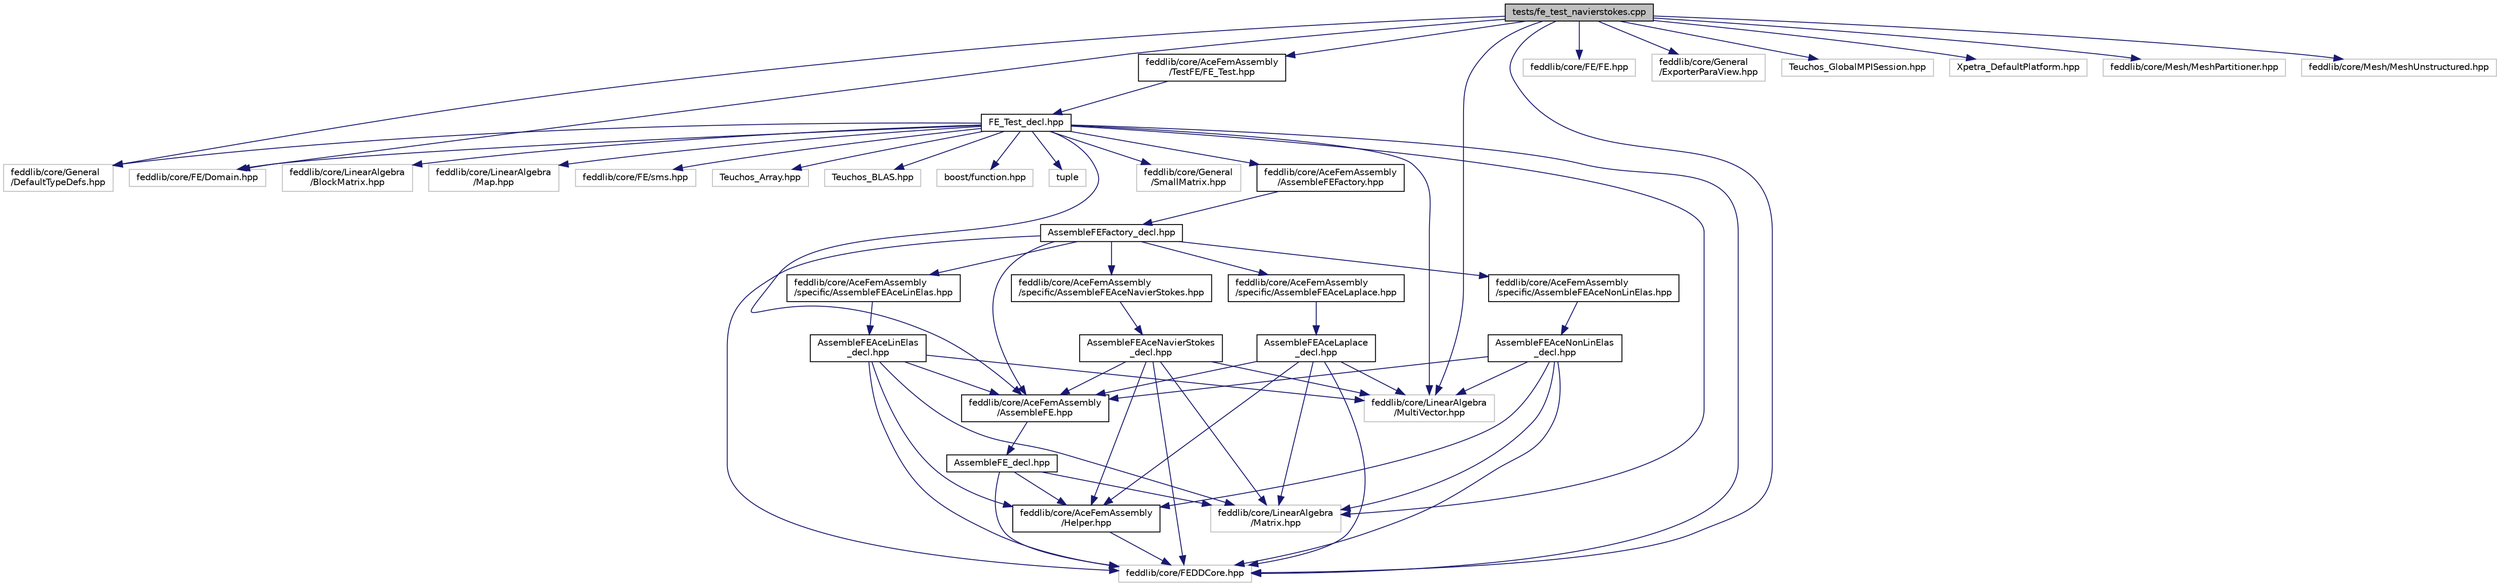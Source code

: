 digraph "tests/fe_test_navierstokes.cpp"
{
 // LATEX_PDF_SIZE
  edge [fontname="Helvetica",fontsize="10",labelfontname="Helvetica",labelfontsize="10"];
  node [fontname="Helvetica",fontsize="10",shape=record];
  Node1 [label="tests/fe_test_navierstokes.cpp",height=0.2,width=0.4,color="black", fillcolor="grey75", style="filled", fontcolor="black",tooltip=" "];
  Node1 -> Node2 [color="midnightblue",fontsize="10",style="solid"];
  Node2 [label="feddlib/core/FEDDCore.hpp",height=0.2,width=0.4,color="grey75", fillcolor="white", style="filled",tooltip=" "];
  Node1 -> Node3 [color="midnightblue",fontsize="10",style="solid"];
  Node3 [label="feddlib/core/General\l/DefaultTypeDefs.hpp",height=0.2,width=0.4,color="grey75", fillcolor="white", style="filled",tooltip=" "];
  Node1 -> Node4 [color="midnightblue",fontsize="10",style="solid"];
  Node4 [label="feddlib/core/FE/Domain.hpp",height=0.2,width=0.4,color="grey75", fillcolor="white", style="filled",tooltip=" "];
  Node1 -> Node5 [color="midnightblue",fontsize="10",style="solid"];
  Node5 [label="feddlib/core/FE/FE.hpp",height=0.2,width=0.4,color="grey75", fillcolor="white", style="filled",tooltip=" "];
  Node1 -> Node6 [color="midnightblue",fontsize="10",style="solid"];
  Node6 [label="feddlib/core/AceFemAssembly\l/TestFE/FE_Test.hpp",height=0.2,width=0.4,color="black", fillcolor="white", style="filled",URL="$FE__Test_8hpp.html",tooltip=" "];
  Node6 -> Node7 [color="midnightblue",fontsize="10",style="solid"];
  Node7 [label="FE_Test_decl.hpp",height=0.2,width=0.4,color="black", fillcolor="white", style="filled",URL="$FE__Test__decl_8hpp.html",tooltip=" "];
  Node7 -> Node2 [color="midnightblue",fontsize="10",style="solid"];
  Node7 -> Node8 [color="midnightblue",fontsize="10",style="solid"];
  Node8 [label="feddlib/core/General\l/SmallMatrix.hpp",height=0.2,width=0.4,color="grey75", fillcolor="white", style="filled",tooltip=" "];
  Node7 -> Node3 [color="midnightblue",fontsize="10",style="solid"];
  Node7 -> Node9 [color="midnightblue",fontsize="10",style="solid"];
  Node9 [label="feddlib/core/LinearAlgebra\l/Matrix.hpp",height=0.2,width=0.4,color="grey75", fillcolor="white", style="filled",tooltip=" "];
  Node7 -> Node10 [color="midnightblue",fontsize="10",style="solid"];
  Node10 [label="feddlib/core/LinearAlgebra\l/BlockMatrix.hpp",height=0.2,width=0.4,color="grey75", fillcolor="white", style="filled",tooltip=" "];
  Node7 -> Node11 [color="midnightblue",fontsize="10",style="solid"];
  Node11 [label="feddlib/core/LinearAlgebra\l/MultiVector.hpp",height=0.2,width=0.4,color="grey75", fillcolor="white", style="filled",tooltip=" "];
  Node7 -> Node12 [color="midnightblue",fontsize="10",style="solid"];
  Node12 [label="feddlib/core/LinearAlgebra\l/Map.hpp",height=0.2,width=0.4,color="grey75", fillcolor="white", style="filled",tooltip=" "];
  Node7 -> Node4 [color="midnightblue",fontsize="10",style="solid"];
  Node7 -> Node13 [color="midnightblue",fontsize="10",style="solid"];
  Node13 [label="feddlib/core/FE/sms.hpp",height=0.2,width=0.4,color="grey75", fillcolor="white", style="filled",tooltip=" "];
  Node7 -> Node14 [color="midnightblue",fontsize="10",style="solid"];
  Node14 [label="feddlib/core/AceFemAssembly\l/AssembleFE.hpp",height=0.2,width=0.4,color="black", fillcolor="white", style="filled",URL="$AssembleFE_8hpp.html",tooltip=" "];
  Node14 -> Node15 [color="midnightblue",fontsize="10",style="solid"];
  Node15 [label="AssembleFE_decl.hpp",height=0.2,width=0.4,color="black", fillcolor="white", style="filled",URL="$AssembleFE__decl_8hpp.html",tooltip=" "];
  Node15 -> Node2 [color="midnightblue",fontsize="10",style="solid"];
  Node15 -> Node9 [color="midnightblue",fontsize="10",style="solid"];
  Node15 -> Node16 [color="midnightblue",fontsize="10",style="solid"];
  Node16 [label="feddlib/core/AceFemAssembly\l/Helper.hpp",height=0.2,width=0.4,color="black", fillcolor="white", style="filled",URL="$Helper_8hpp.html",tooltip=" "];
  Node16 -> Node2 [color="midnightblue",fontsize="10",style="solid"];
  Node7 -> Node17 [color="midnightblue",fontsize="10",style="solid"];
  Node17 [label="feddlib/core/AceFemAssembly\l/AssembleFEFactory.hpp",height=0.2,width=0.4,color="black", fillcolor="white", style="filled",URL="$AssembleFEFactory_8hpp.html",tooltip=" "];
  Node17 -> Node18 [color="midnightblue",fontsize="10",style="solid"];
  Node18 [label="AssembleFEFactory_decl.hpp",height=0.2,width=0.4,color="black", fillcolor="white", style="filled",URL="$AssembleFEFactory__decl_8hpp.html",tooltip=" "];
  Node18 -> Node14 [color="midnightblue",fontsize="10",style="solid"];
  Node18 -> Node2 [color="midnightblue",fontsize="10",style="solid"];
  Node18 -> Node19 [color="midnightblue",fontsize="10",style="solid"];
  Node19 [label="feddlib/core/AceFemAssembly\l/specific/AssembleFEAceLaplace.hpp",height=0.2,width=0.4,color="black", fillcolor="white", style="filled",URL="$AssembleFEAceLaplace_8hpp.html",tooltip=" "];
  Node19 -> Node20 [color="midnightblue",fontsize="10",style="solid"];
  Node20 [label="AssembleFEAceLaplace\l_decl.hpp",height=0.2,width=0.4,color="black", fillcolor="white", style="filled",URL="$AssembleFEAceLaplace__decl_8hpp.html",tooltip=" "];
  Node20 -> Node14 [color="midnightblue",fontsize="10",style="solid"];
  Node20 -> Node16 [color="midnightblue",fontsize="10",style="solid"];
  Node20 -> Node2 [color="midnightblue",fontsize="10",style="solid"];
  Node20 -> Node9 [color="midnightblue",fontsize="10",style="solid"];
  Node20 -> Node11 [color="midnightblue",fontsize="10",style="solid"];
  Node18 -> Node21 [color="midnightblue",fontsize="10",style="solid"];
  Node21 [label="feddlib/core/AceFemAssembly\l/specific/AssembleFEAceLinElas.hpp",height=0.2,width=0.4,color="black", fillcolor="white", style="filled",URL="$AssembleFEAceLinElas_8hpp.html",tooltip=" "];
  Node21 -> Node22 [color="midnightblue",fontsize="10",style="solid"];
  Node22 [label="AssembleFEAceLinElas\l_decl.hpp",height=0.2,width=0.4,color="black", fillcolor="white", style="filled",URL="$AssembleFEAceLinElas__decl_8hpp.html",tooltip=" "];
  Node22 -> Node14 [color="midnightblue",fontsize="10",style="solid"];
  Node22 -> Node16 [color="midnightblue",fontsize="10",style="solid"];
  Node22 -> Node2 [color="midnightblue",fontsize="10",style="solid"];
  Node22 -> Node9 [color="midnightblue",fontsize="10",style="solid"];
  Node22 -> Node11 [color="midnightblue",fontsize="10",style="solid"];
  Node18 -> Node23 [color="midnightblue",fontsize="10",style="solid"];
  Node23 [label="feddlib/core/AceFemAssembly\l/specific/AssembleFEAceNonLinElas.hpp",height=0.2,width=0.4,color="black", fillcolor="white", style="filled",URL="$AssembleFEAceNonLinElas_8hpp.html",tooltip=" "];
  Node23 -> Node24 [color="midnightblue",fontsize="10",style="solid"];
  Node24 [label="AssembleFEAceNonLinElas\l_decl.hpp",height=0.2,width=0.4,color="black", fillcolor="white", style="filled",URL="$AssembleFEAceNonLinElas__decl_8hpp.html",tooltip=" "];
  Node24 -> Node14 [color="midnightblue",fontsize="10",style="solid"];
  Node24 -> Node16 [color="midnightblue",fontsize="10",style="solid"];
  Node24 -> Node2 [color="midnightblue",fontsize="10",style="solid"];
  Node24 -> Node9 [color="midnightblue",fontsize="10",style="solid"];
  Node24 -> Node11 [color="midnightblue",fontsize="10",style="solid"];
  Node18 -> Node25 [color="midnightblue",fontsize="10",style="solid"];
  Node25 [label="feddlib/core/AceFemAssembly\l/specific/AssembleFEAceNavierStokes.hpp",height=0.2,width=0.4,color="black", fillcolor="white", style="filled",URL="$AssembleFEAceNavierStokes_8hpp.html",tooltip=" "];
  Node25 -> Node26 [color="midnightblue",fontsize="10",style="solid"];
  Node26 [label="AssembleFEAceNavierStokes\l_decl.hpp",height=0.2,width=0.4,color="black", fillcolor="white", style="filled",URL="$AssembleFEAceNavierStokes__decl_8hpp.html",tooltip=" "];
  Node26 -> Node14 [color="midnightblue",fontsize="10",style="solid"];
  Node26 -> Node16 [color="midnightblue",fontsize="10",style="solid"];
  Node26 -> Node2 [color="midnightblue",fontsize="10",style="solid"];
  Node26 -> Node9 [color="midnightblue",fontsize="10",style="solid"];
  Node26 -> Node11 [color="midnightblue",fontsize="10",style="solid"];
  Node7 -> Node27 [color="midnightblue",fontsize="10",style="solid"];
  Node27 [label="Teuchos_Array.hpp",height=0.2,width=0.4,color="grey75", fillcolor="white", style="filled",tooltip=" "];
  Node7 -> Node28 [color="midnightblue",fontsize="10",style="solid"];
  Node28 [label="Teuchos_BLAS.hpp",height=0.2,width=0.4,color="grey75", fillcolor="white", style="filled",tooltip=" "];
  Node7 -> Node29 [color="midnightblue",fontsize="10",style="solid"];
  Node29 [label="boost/function.hpp",height=0.2,width=0.4,color="grey75", fillcolor="white", style="filled",tooltip=" "];
  Node7 -> Node30 [color="midnightblue",fontsize="10",style="solid"];
  Node30 [label="tuple",height=0.2,width=0.4,color="grey75", fillcolor="white", style="filled",tooltip=" "];
  Node1 -> Node31 [color="midnightblue",fontsize="10",style="solid"];
  Node31 [label="feddlib/core/General\l/ExporterParaView.hpp",height=0.2,width=0.4,color="grey75", fillcolor="white", style="filled",tooltip=" "];
  Node1 -> Node11 [color="midnightblue",fontsize="10",style="solid"];
  Node1 -> Node32 [color="midnightblue",fontsize="10",style="solid"];
  Node32 [label="Teuchos_GlobalMPISession.hpp",height=0.2,width=0.4,color="grey75", fillcolor="white", style="filled",tooltip=" "];
  Node1 -> Node33 [color="midnightblue",fontsize="10",style="solid"];
  Node33 [label="Xpetra_DefaultPlatform.hpp",height=0.2,width=0.4,color="grey75", fillcolor="white", style="filled",tooltip=" "];
  Node1 -> Node34 [color="midnightblue",fontsize="10",style="solid"];
  Node34 [label="feddlib/core/Mesh/MeshPartitioner.hpp",height=0.2,width=0.4,color="grey75", fillcolor="white", style="filled",tooltip=" "];
  Node1 -> Node35 [color="midnightblue",fontsize="10",style="solid"];
  Node35 [label="feddlib/core/Mesh/MeshUnstructured.hpp",height=0.2,width=0.4,color="grey75", fillcolor="white", style="filled",tooltip=" "];
}
